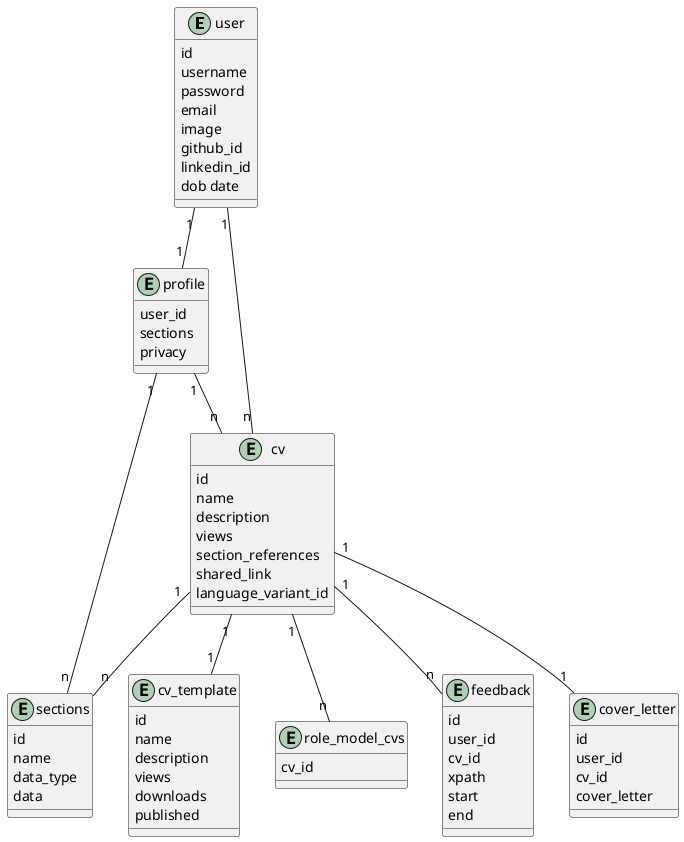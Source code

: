 @startuml
' create an entity user with id, username, password, email, and role
entity user {
  id
  username
  password
  email
  image
  github_id
  linkedin_id
  dob date
}

' create an entity cv template id, name, description, views, downloads, published
entity cv_template {
  id
  name
  description
  views
  downloads
  published
}

entity profile {
    user_id
    sections
    privacy
}

entity sections {
    id
    name
    data_type
    data
}

' create an entity cv with id, name, description, views
entity cv {
  id
  name
  description
  views
  section_references
  shared_link
  language_variant_id
}

' table for example cvs
entity role_model_cvs {
    cv_id
}

' table for feedback
entity feedback {
    id
    user_id
    cv_id
    xpath
    start
    end
}

' table for cover letters
entity cover_letter {
    id
    user_id
    cv_id
    cover_letter
}

' connect the entities with relationships
user "1" -- "1" profile
profile "1" -- "n" sections
user "1" -- "n" cv
cv "1" -- "n" role_model_cvs
cv "1" -- "n" feedback
cv "1" -- "1" cover_letter
cv "1" -- "1" cv_template
' one profile to many cvs
profile "1" -- "n" cv
' one cv to many sections
cv "1" -- "n" sections

@enduml